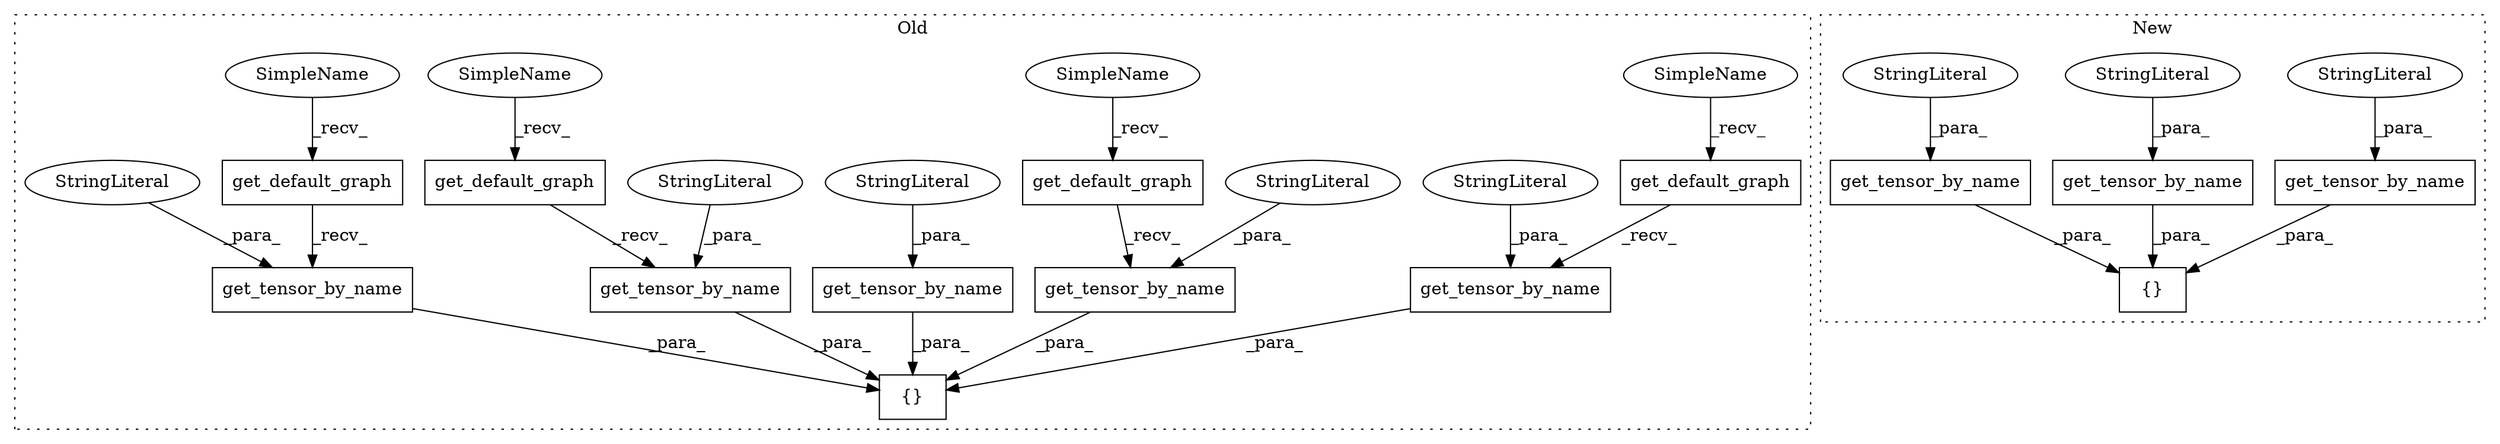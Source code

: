 digraph G {
subgraph cluster0 {
1 [label="{}" a="4" s="7371,7851" l="1,1" shape="box"];
5 [label="get_default_graph" a="32" s="7481" l="19" shape="box"];
6 [label="get_default_graph" a="32" s="7677" l="19" shape="box"];
7 [label="get_tensor_by_name" a="32" s="7795,7850" l="19,1" shape="box"];
8 [label="StringLiteral" a="45" s="7814" l="36" shape="ellipse"];
9 [label="get_tensor_by_name" a="32" s="7403,7468" l="19,1" shape="box"];
10 [label="get_default_graph" a="32" s="7775" l="19" shape="box"];
11 [label="StringLiteral" a="45" s="7422" l="46" shape="ellipse"];
12 [label="get_default_graph" a="32" s="7383" l="19" shape="box"];
13 [label="get_tensor_by_name" a="32" s="7501,7566" l="19,1" shape="box"];
14 [label="StringLiteral" a="45" s="7520" l="46" shape="ellipse"];
15 [label="get_tensor_by_name" a="32" s="7697,7762" l="19,1" shape="box"];
16 [label="StringLiteral" a="45" s="7716" l="46" shape="ellipse"];
19 [label="get_tensor_by_name" a="32" s="7599,7664" l="19,1" shape="box"];
20 [label="StringLiteral" a="45" s="7618" l="46" shape="ellipse"];
23 [label="SimpleName" a="42" s="7764" l="10" shape="ellipse"];
24 [label="SimpleName" a="42" s="7372" l="10" shape="ellipse"];
25 [label="SimpleName" a="42" s="7470" l="10" shape="ellipse"];
26 [label="SimpleName" a="42" s="7666" l="10" shape="ellipse"];
label = "Old";
style="dotted";
}
subgraph cluster1 {
2 [label="get_tensor_by_name" a="32" s="7021,7087" l="19,1" shape="box"];
3 [label="StringLiteral" a="45" s="7040" l="47" shape="ellipse"];
4 [label="{}" a="4" s="6792,7148" l="1,1" shape="box"];
17 [label="get_tensor_by_name" a="32" s="6947,7013" l="19,1" shape="box"];
18 [label="StringLiteral" a="45" s="6966" l="47" shape="ellipse"];
21 [label="get_tensor_by_name" a="32" s="6873,6939" l="19,1" shape="box"];
22 [label="StringLiteral" a="45" s="6892" l="47" shape="ellipse"];
label = "New";
style="dotted";
}
2 -> 4 [label="_para_"];
3 -> 2 [label="_para_"];
5 -> 13 [label="_recv_"];
6 -> 15 [label="_recv_"];
7 -> 1 [label="_para_"];
8 -> 7 [label="_para_"];
9 -> 1 [label="_para_"];
10 -> 7 [label="_recv_"];
11 -> 9 [label="_para_"];
12 -> 9 [label="_recv_"];
13 -> 1 [label="_para_"];
14 -> 13 [label="_para_"];
15 -> 1 [label="_para_"];
16 -> 15 [label="_para_"];
17 -> 4 [label="_para_"];
18 -> 17 [label="_para_"];
19 -> 1 [label="_para_"];
20 -> 19 [label="_para_"];
21 -> 4 [label="_para_"];
22 -> 21 [label="_para_"];
23 -> 10 [label="_recv_"];
24 -> 12 [label="_recv_"];
25 -> 5 [label="_recv_"];
26 -> 6 [label="_recv_"];
}